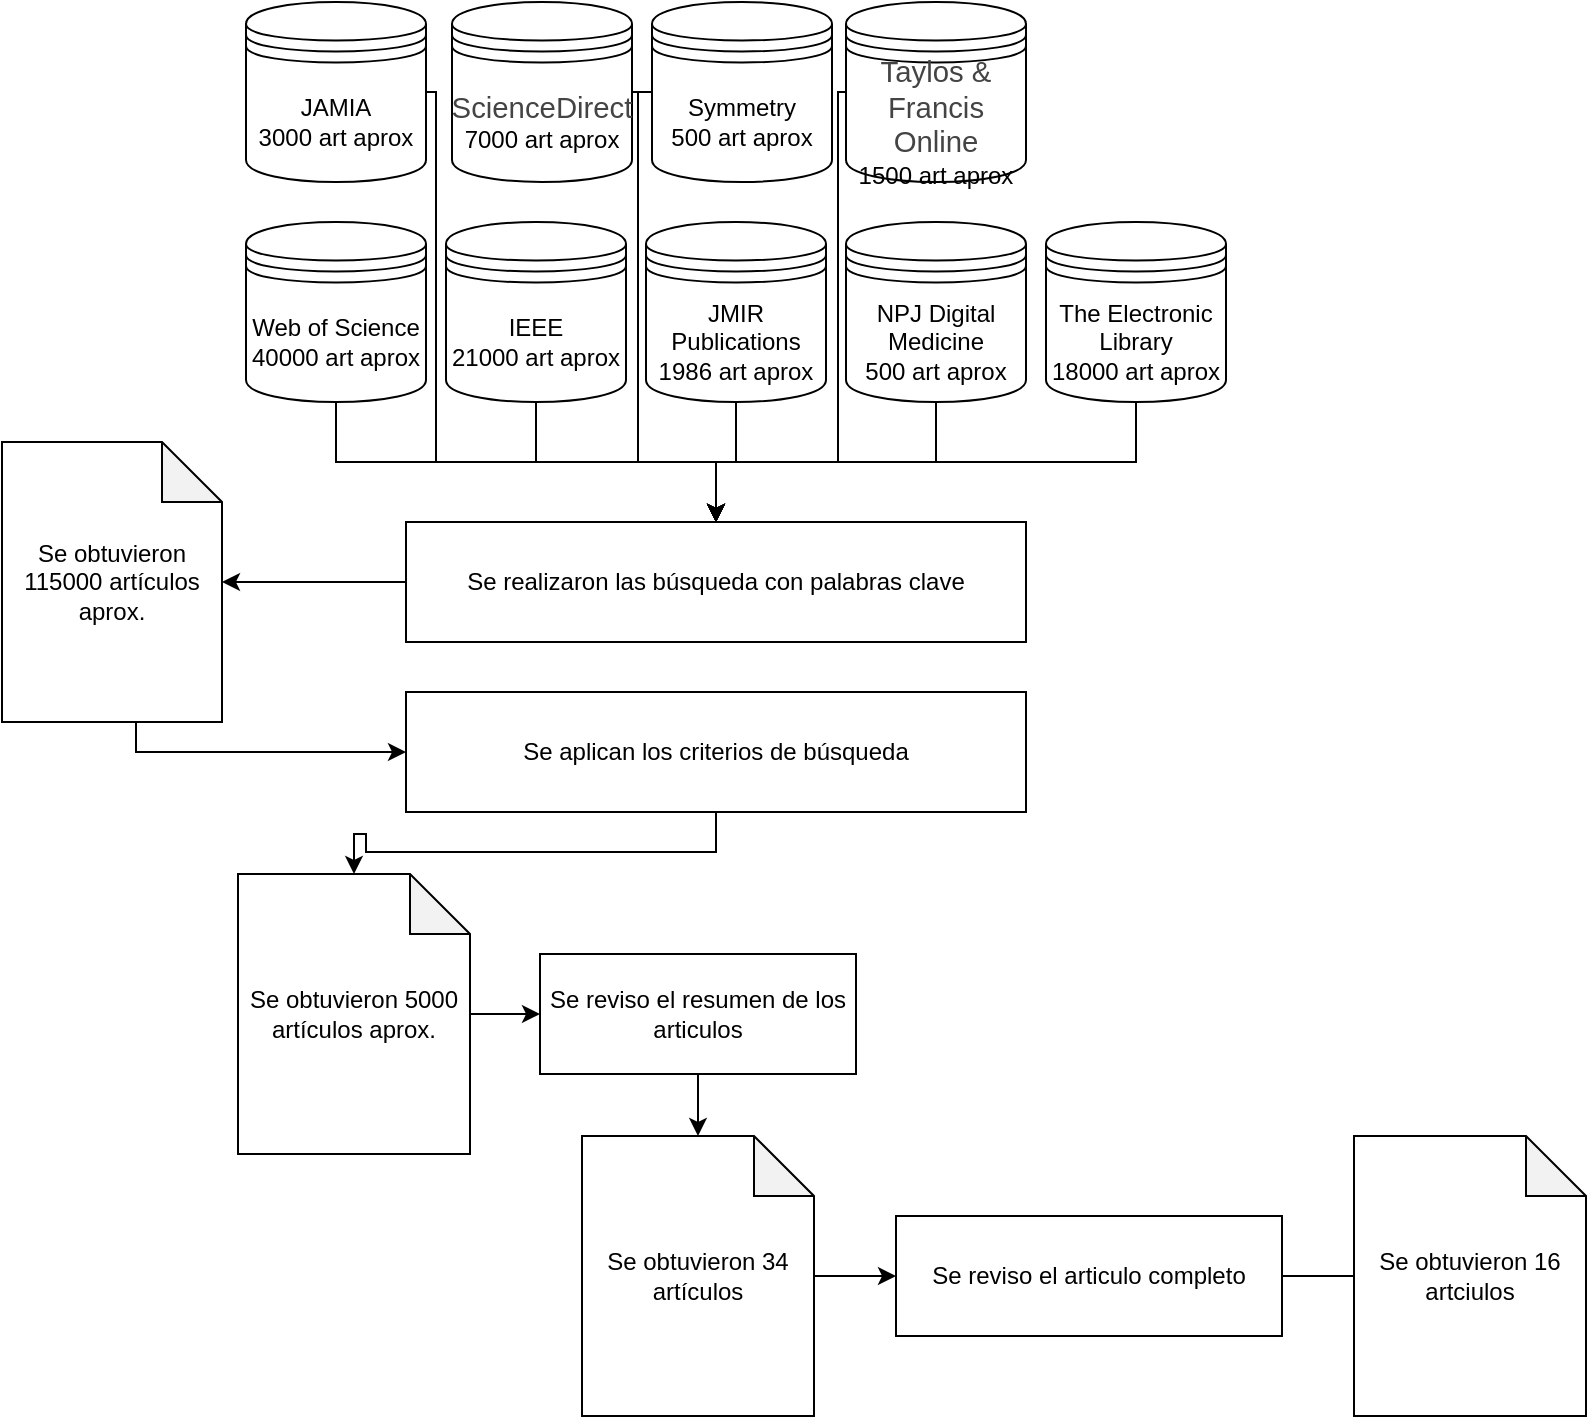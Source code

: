 <mxfile version="15.3.8" type="github">
  <diagram id="hxC2NUrRt5BHXPR1_M5f" name="Page-1">
    <mxGraphModel dx="1107" dy="1095" grid="0" gridSize="10" guides="1" tooltips="1" connect="1" arrows="1" fold="1" page="0" pageScale="1" pageWidth="827" pageHeight="1169" math="0" shadow="0">
      <root>
        <mxCell id="0" />
        <mxCell id="1" parent="0" />
        <mxCell id="CWKo-YxSm3IAK2ir9hm7-13" style="edgeStyle=orthogonalEdgeStyle;rounded=0;orthogonalLoop=1;jettySize=auto;html=1;" edge="1" parent="1" source="CWKo-YxSm3IAK2ir9hm7-1" target="CWKo-YxSm3IAK2ir9hm7-11">
          <mxGeometry relative="1" as="geometry" />
        </mxCell>
        <mxCell id="CWKo-YxSm3IAK2ir9hm7-1" value="Web of Science&lt;br&gt;40000 art aprox" style="shape=datastore;whiteSpace=wrap;html=1;" vertex="1" parent="1">
          <mxGeometry x="180" y="50" width="90" height="90" as="geometry" />
        </mxCell>
        <mxCell id="CWKo-YxSm3IAK2ir9hm7-14" style="edgeStyle=orthogonalEdgeStyle;rounded=0;orthogonalLoop=1;jettySize=auto;html=1;" edge="1" parent="1" source="CWKo-YxSm3IAK2ir9hm7-6" target="CWKo-YxSm3IAK2ir9hm7-11">
          <mxGeometry relative="1" as="geometry" />
        </mxCell>
        <mxCell id="CWKo-YxSm3IAK2ir9hm7-6" value="IEEE&lt;br&gt;21000 art aprox" style="shape=datastore;whiteSpace=wrap;html=1;" vertex="1" parent="1">
          <mxGeometry x="280" y="50" width="90" height="90" as="geometry" />
        </mxCell>
        <mxCell id="CWKo-YxSm3IAK2ir9hm7-15" style="edgeStyle=orthogonalEdgeStyle;rounded=0;orthogonalLoop=1;jettySize=auto;html=1;entryX=0.5;entryY=0;entryDx=0;entryDy=0;" edge="1" parent="1" source="CWKo-YxSm3IAK2ir9hm7-7" target="CWKo-YxSm3IAK2ir9hm7-11">
          <mxGeometry relative="1" as="geometry" />
        </mxCell>
        <mxCell id="CWKo-YxSm3IAK2ir9hm7-7" value="JMIR Publications&lt;br&gt;1986 art aprox" style="shape=datastore;whiteSpace=wrap;html=1;" vertex="1" parent="1">
          <mxGeometry x="380" y="50" width="90" height="90" as="geometry" />
        </mxCell>
        <mxCell id="CWKo-YxSm3IAK2ir9hm7-16" style="edgeStyle=orthogonalEdgeStyle;rounded=0;orthogonalLoop=1;jettySize=auto;html=1;entryX=0.5;entryY=0;entryDx=0;entryDy=0;" edge="1" parent="1" source="CWKo-YxSm3IAK2ir9hm7-8" target="CWKo-YxSm3IAK2ir9hm7-11">
          <mxGeometry relative="1" as="geometry" />
        </mxCell>
        <mxCell id="CWKo-YxSm3IAK2ir9hm7-8" value="NPJ Digital Medicine&lt;br&gt;500 art aprox" style="shape=datastore;whiteSpace=wrap;html=1;" vertex="1" parent="1">
          <mxGeometry x="480" y="50" width="90" height="90" as="geometry" />
        </mxCell>
        <mxCell id="CWKo-YxSm3IAK2ir9hm7-17" style="edgeStyle=orthogonalEdgeStyle;rounded=0;orthogonalLoop=1;jettySize=auto;html=1;entryX=0.5;entryY=0;entryDx=0;entryDy=0;" edge="1" parent="1" source="CWKo-YxSm3IAK2ir9hm7-9" target="CWKo-YxSm3IAK2ir9hm7-11">
          <mxGeometry relative="1" as="geometry">
            <Array as="points">
              <mxPoint x="625" y="170" />
              <mxPoint x="415" y="170" />
            </Array>
          </mxGeometry>
        </mxCell>
        <mxCell id="CWKo-YxSm3IAK2ir9hm7-9" value="The Electronic Library&lt;br&gt;18000 art aprox" style="shape=datastore;whiteSpace=wrap;html=1;" vertex="1" parent="1">
          <mxGeometry x="580" y="50" width="90" height="90" as="geometry" />
        </mxCell>
        <mxCell id="CWKo-YxSm3IAK2ir9hm7-19" style="edgeStyle=orthogonalEdgeStyle;rounded=0;orthogonalLoop=1;jettySize=auto;html=1;" edge="1" parent="1" source="CWKo-YxSm3IAK2ir9hm7-11" target="CWKo-YxSm3IAK2ir9hm7-18">
          <mxGeometry relative="1" as="geometry" />
        </mxCell>
        <mxCell id="CWKo-YxSm3IAK2ir9hm7-11" value="Se realizaron las búsqueda con palabras clave" style="rounded=0;whiteSpace=wrap;html=1;" vertex="1" parent="1">
          <mxGeometry x="260" y="200" width="310" height="60" as="geometry" />
        </mxCell>
        <mxCell id="CWKo-YxSm3IAK2ir9hm7-22" style="edgeStyle=orthogonalEdgeStyle;rounded=0;orthogonalLoop=1;jettySize=auto;html=1;" edge="1" parent="1" source="CWKo-YxSm3IAK2ir9hm7-18" target="CWKo-YxSm3IAK2ir9hm7-20">
          <mxGeometry relative="1" as="geometry">
            <Array as="points">
              <mxPoint x="125" y="315" />
            </Array>
          </mxGeometry>
        </mxCell>
        <mxCell id="CWKo-YxSm3IAK2ir9hm7-18" value="Se obtuvieron 115000 artículos aprox." style="shape=note;whiteSpace=wrap;html=1;backgroundOutline=1;darkOpacity=0.05;" vertex="1" parent="1">
          <mxGeometry x="58" y="160" width="110" height="140" as="geometry" />
        </mxCell>
        <mxCell id="CWKo-YxSm3IAK2ir9hm7-24" style="edgeStyle=orthogonalEdgeStyle;rounded=0;orthogonalLoop=1;jettySize=auto;html=1;" edge="1" parent="1" source="CWKo-YxSm3IAK2ir9hm7-20" target="CWKo-YxSm3IAK2ir9hm7-23">
          <mxGeometry relative="1" as="geometry" />
        </mxCell>
        <mxCell id="CWKo-YxSm3IAK2ir9hm7-20" value="Se aplican los criterios de búsqueda" style="rounded=0;whiteSpace=wrap;html=1;" vertex="1" parent="1">
          <mxGeometry x="260" y="285" width="310" height="60" as="geometry" />
        </mxCell>
        <mxCell id="CWKo-YxSm3IAK2ir9hm7-27" style="edgeStyle=orthogonalEdgeStyle;rounded=0;orthogonalLoop=1;jettySize=auto;html=1;" edge="1" parent="1" source="CWKo-YxSm3IAK2ir9hm7-23" target="CWKo-YxSm3IAK2ir9hm7-25">
          <mxGeometry relative="1" as="geometry" />
        </mxCell>
        <mxCell id="CWKo-YxSm3IAK2ir9hm7-23" value="Se obtuvieron 5000 artículos aprox." style="shape=note;whiteSpace=wrap;html=1;backgroundOutline=1;darkOpacity=0.05;" vertex="1" parent="1">
          <mxGeometry x="176" y="376" width="116" height="140" as="geometry" />
        </mxCell>
        <mxCell id="CWKo-YxSm3IAK2ir9hm7-37" style="edgeStyle=orthogonalEdgeStyle;rounded=0;orthogonalLoop=1;jettySize=auto;html=1;" edge="1" parent="1" source="CWKo-YxSm3IAK2ir9hm7-25" target="CWKo-YxSm3IAK2ir9hm7-29">
          <mxGeometry relative="1" as="geometry" />
        </mxCell>
        <mxCell id="CWKo-YxSm3IAK2ir9hm7-25" value="Se reviso el resumen de los articulos" style="rounded=0;whiteSpace=wrap;html=1;" vertex="1" parent="1">
          <mxGeometry x="327" y="416" width="158" height="60" as="geometry" />
        </mxCell>
        <mxCell id="CWKo-YxSm3IAK2ir9hm7-33" style="edgeStyle=orthogonalEdgeStyle;rounded=0;orthogonalLoop=1;jettySize=auto;html=1;entryX=0;entryY=0.5;entryDx=0;entryDy=0;" edge="1" parent="1" source="CWKo-YxSm3IAK2ir9hm7-29" target="CWKo-YxSm3IAK2ir9hm7-32">
          <mxGeometry relative="1" as="geometry" />
        </mxCell>
        <mxCell id="CWKo-YxSm3IAK2ir9hm7-29" value="Se obtuvieron 34 artículos" style="shape=note;whiteSpace=wrap;html=1;backgroundOutline=1;darkOpacity=0.05;" vertex="1" parent="1">
          <mxGeometry x="348" y="507" width="116" height="140" as="geometry" />
        </mxCell>
        <mxCell id="CWKo-YxSm3IAK2ir9hm7-35" style="edgeStyle=orthogonalEdgeStyle;rounded=0;orthogonalLoop=1;jettySize=auto;html=1;entryX=0.086;entryY=0.5;entryDx=0;entryDy=0;entryPerimeter=0;" edge="1" parent="1" source="CWKo-YxSm3IAK2ir9hm7-32" target="CWKo-YxSm3IAK2ir9hm7-34">
          <mxGeometry relative="1" as="geometry" />
        </mxCell>
        <mxCell id="CWKo-YxSm3IAK2ir9hm7-32" value="Se reviso el articulo completo" style="rounded=0;whiteSpace=wrap;html=1;" vertex="1" parent="1">
          <mxGeometry x="505" y="547" width="193" height="60" as="geometry" />
        </mxCell>
        <mxCell id="CWKo-YxSm3IAK2ir9hm7-34" value="Se obtuvieron 16 artciulos" style="shape=note;whiteSpace=wrap;html=1;backgroundOutline=1;darkOpacity=0.05;" vertex="1" parent="1">
          <mxGeometry x="734" y="507" width="116" height="140" as="geometry" />
        </mxCell>
        <mxCell id="CWKo-YxSm3IAK2ir9hm7-45" style="edgeStyle=orthogonalEdgeStyle;rounded=0;orthogonalLoop=1;jettySize=auto;html=1;" edge="1" parent="1" source="CWKo-YxSm3IAK2ir9hm7-38" target="CWKo-YxSm3IAK2ir9hm7-11">
          <mxGeometry relative="1" as="geometry">
            <Array as="points">
              <mxPoint x="275" y="-15" />
              <mxPoint x="275" y="170" />
              <mxPoint x="415" y="170" />
            </Array>
          </mxGeometry>
        </mxCell>
        <mxCell id="CWKo-YxSm3IAK2ir9hm7-38" value="JAMIA&lt;br&gt;3000 art aprox" style="shape=datastore;whiteSpace=wrap;html=1;" vertex="1" parent="1">
          <mxGeometry x="180" y="-60" width="90" height="90" as="geometry" />
        </mxCell>
        <mxCell id="CWKo-YxSm3IAK2ir9hm7-46" style="edgeStyle=orthogonalEdgeStyle;rounded=0;orthogonalLoop=1;jettySize=auto;html=1;" edge="1" parent="1" source="CWKo-YxSm3IAK2ir9hm7-40" target="CWKo-YxSm3IAK2ir9hm7-11">
          <mxGeometry relative="1" as="geometry">
            <Array as="points">
              <mxPoint x="376" y="-15" />
              <mxPoint x="376" y="170" />
              <mxPoint x="415" y="170" />
            </Array>
          </mxGeometry>
        </mxCell>
        <mxCell id="CWKo-YxSm3IAK2ir9hm7-40" value="&lt;span style=&quot;color: rgb(68 , 68 , 68) ; font-family: &amp;#34;calibri&amp;#34; , sans-serif , &amp;#34;mongolian baiti&amp;#34; , &amp;#34;microsoft yi baiti&amp;#34; , &amp;#34;javanese text&amp;#34; , &amp;#34;yu gothic&amp;#34; ; font-size: 14.667px ; text-align: left&quot;&gt;ScienceDirect&lt;/span&gt;&lt;br&gt;7000 art aprox" style="shape=datastore;whiteSpace=wrap;html=1;" vertex="1" parent="1">
          <mxGeometry x="283" y="-60" width="90" height="90" as="geometry" />
        </mxCell>
        <mxCell id="CWKo-YxSm3IAK2ir9hm7-47" style="edgeStyle=orthogonalEdgeStyle;rounded=0;orthogonalLoop=1;jettySize=auto;html=1;" edge="1" parent="1" source="CWKo-YxSm3IAK2ir9hm7-42" target="CWKo-YxSm3IAK2ir9hm7-11">
          <mxGeometry relative="1" as="geometry">
            <Array as="points">
              <mxPoint x="376" y="-15" />
              <mxPoint x="376" y="170" />
              <mxPoint x="415" y="170" />
            </Array>
          </mxGeometry>
        </mxCell>
        <mxCell id="CWKo-YxSm3IAK2ir9hm7-42" value="Symmetry&lt;br&gt;500 art aprox" style="shape=datastore;whiteSpace=wrap;html=1;" vertex="1" parent="1">
          <mxGeometry x="383" y="-60" width="90" height="90" as="geometry" />
        </mxCell>
        <mxCell id="CWKo-YxSm3IAK2ir9hm7-48" style="edgeStyle=orthogonalEdgeStyle;rounded=0;orthogonalLoop=1;jettySize=auto;html=1;" edge="1" parent="1" source="CWKo-YxSm3IAK2ir9hm7-44" target="CWKo-YxSm3IAK2ir9hm7-11">
          <mxGeometry relative="1" as="geometry">
            <Array as="points">
              <mxPoint x="476" y="-15" />
              <mxPoint x="476" y="170" />
              <mxPoint x="415" y="170" />
            </Array>
          </mxGeometry>
        </mxCell>
        <mxCell id="CWKo-YxSm3IAK2ir9hm7-44" value="&lt;span style=&quot;color: rgb(68 , 68 , 68) ; font-family: &amp;#34;calibri&amp;#34; , sans-serif , &amp;#34;mongolian baiti&amp;#34; , &amp;#34;microsoft yi baiti&amp;#34; , &amp;#34;javanese text&amp;#34; , &amp;#34;yu gothic&amp;#34; ; font-size: 14.667px ; text-align: left&quot;&gt;Taylos &amp;amp; Francis Online&lt;/span&gt;&lt;br&gt;1500 art aprox" style="shape=datastore;whiteSpace=wrap;html=1;" vertex="1" parent="1">
          <mxGeometry x="480" y="-60" width="90" height="90" as="geometry" />
        </mxCell>
      </root>
    </mxGraphModel>
  </diagram>
</mxfile>
